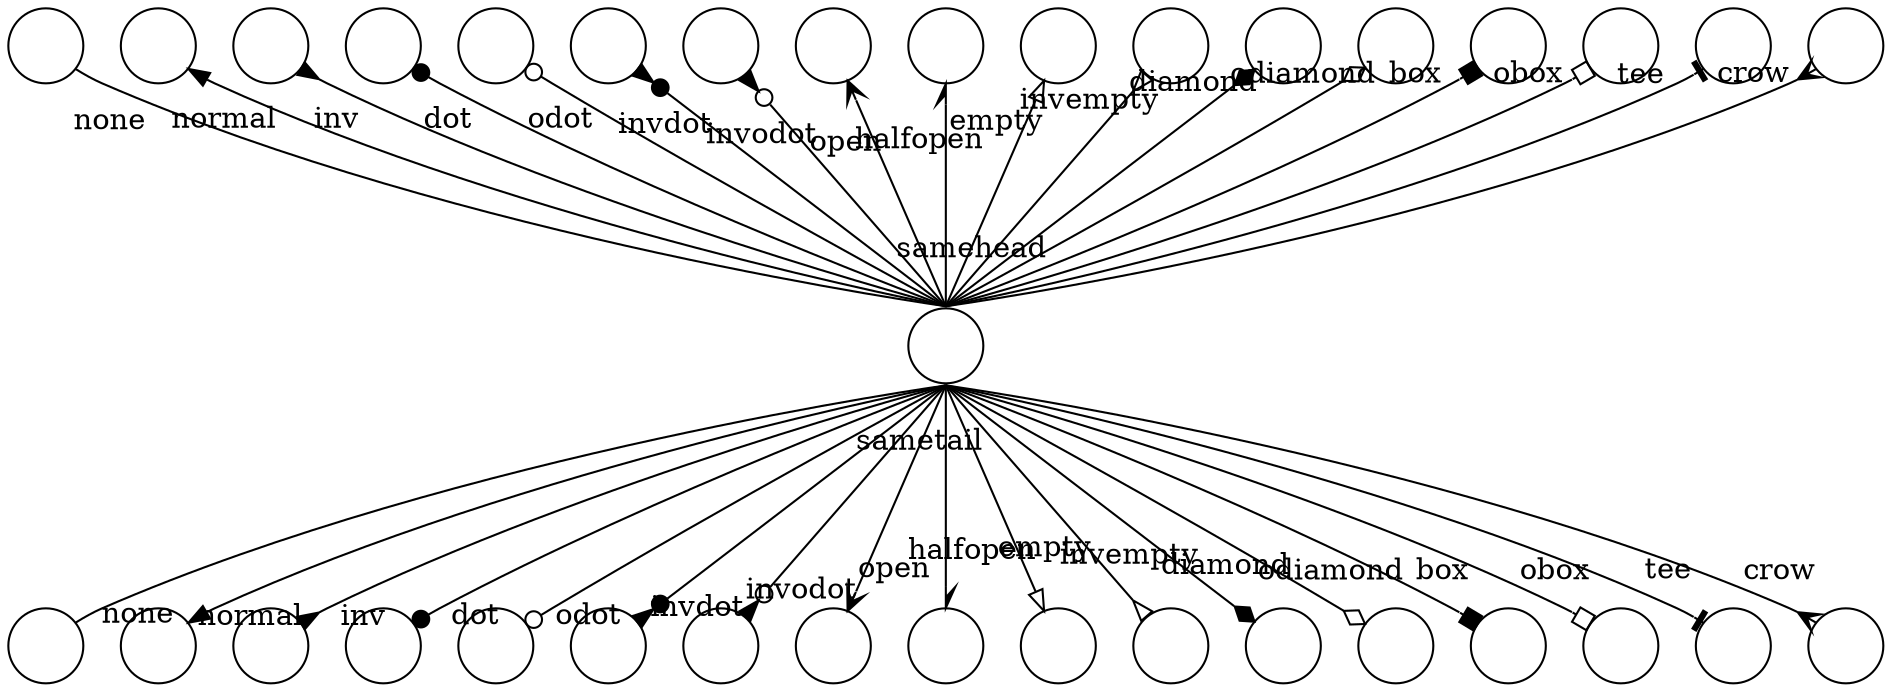 digraph G {
	graph [bb="0,0,900,324",
		overlap=false,
		ranksep=1.5,
		splines=true
	];
	node [label="",
		shape=circle,
		width=0.5
	];
	edge [labeldistance=3];
	{
		edge [dir=back,
			samearrowhead=1,
			samehead=ahead
		];
		a	[height=0.5,
			pos="18,306"];
		Z	[height=0.5,
			pos="450,162"];
		a -> Z	[arrowtail=none,
			dir=back,
			pos="32.629,294.99 36.507,292.43 40.79,289.9 45,288 214.77,211.31 450,180 450,180",
			samearrowhead=1,
			samehead=ahead,
			tail_lp="48.47,269.52",
			taillabel=none];
		b	[height=0.5,
			pos="72,306"];
		b -> Z	[arrowtail=normal,
			dir=back,
			pos="s,86.68,295.1 95.467,289.8 96.645,289.16 97.826,288.56 99,288 246.44,218 450,180 450,180",
			samearrowhead=1,
			samehead=ahead,
			tail_lp="103.4,270.19",
			taillabel=normal];
		c	[height=0.5,
			pos="126,306"];
		c -> Z	[arrowtail=inv,
			dir=back,
			pos="s,140.75,295.25 149.5,289.87 150.67,289.21 151.84,288.59 153,288 278.33,224.59 450,180 450,180",
			samearrowhead=1,
			samehead=ahead,
			tail_lp="157.28,270.21",
			taillabel=inv];
		d	[height=0.5,
			pos="180,306"];
		d -> Z	[arrowtail=dot,
			dir=back,
			pos="s,194.85,295.44 201.63,291.12 203.42,290.03 205.23,288.97 207,288 310.54,231.02 450,180 450,180",
			samearrowhead=1,
			samehead=ahead,
			tail_lp="210.96,270.13",
			taillabel=dot];
		e	[height=0.5,
			pos="234,306"];
		e -> Z	[arrowtail=odot,
			dir=back,
			pos="s,249.02,295.72 255.74,291.32 257.51,290.18 259.28,289.06 261,288 343.3,237.14 450,180 450,180",
			samearrowhead=1,
			samehead=ahead,
			tail_lp="264.82,270.22",
			taillabel=odot];
		f	[height=0.5,
			pos="288,306"];
		f -> Z	[arrowtail=invdot,
			dir=back,
			pos="s,302.38,294.82 316.69,283.69 363.22,247.49 450,180 450,180",
			samearrowhead=1,
			samehead=ahead,
			tail_lp="316.05,268.12",
			taillabel=invdot];
		g	[height=0.5,
			pos="342,306"];
		g -> Z	[arrowtail=invodot,
			dir=back,
			pos="s,353.97,292.03 365.74,278.3 397.54,241.2 450,180 450,180",
			samearrowhead=1,
			samehead=ahead,
			tail_lp="362.04,263.14",
			taillabel=invodot];
		h	[height=0.5,
			pos="396,306"];
		h -> Z	[arrowtail=open,
			dir=back,
			pos="s,403.17,289.27 407.11,280.08 422.92,243.19 450,180 450,180",
			samearrowhead=1,
			samehead=ahead,
			tail_lp="402.23,259.28",
			taillabel=open];
		i	[height=0.5,
			pos="450,306"];
		i -> Z	[arrowhead=inv,
			arrowtail=halfopen,
			dir=back,
			head_lp="462.68,207.19",
			headlabel=samehead,
			pos="s,450,287.95 450,277.71 450,240.56 450,180 450,180",
			samearrowhead=1,
			samehead=ahead,
			tail_lp="437.32,260.76",
			taillabel=halfopen];
		j	[height=0.5,
			pos="504,306"];
		j -> Z	[arrowtail=empty,
			dir=back,
			pos="s,496.83,289.27 492.89,280.08 477.08,243.19 450,180 450,180",
			samearrowhead=1,
			samehead=ahead,
			tail_lp="474.47,269.27",
			taillabel=empty];
		k	[height=0.5,
			pos="558,306"];
		k -> Z	[arrowtail=invempty,
			dir=back,
			pos="s,546.03,292.03 539.16,284.01 508.2,247.9 450,180 450,180",
			samearrowhead=1,
			samehead=ahead,
			tail_lp="518.71,279.64",
			taillabel=invempty];
		l	[height=0.5,
			pos="612,306"];
		l -> Z	[arrowtail=diamond,
			dir=back,
			pos="s,597.62,294.82 588.02,287.35 542.93,252.28 450,180 450,180",
			samearrowhead=1,
			samehead=ahead,
			tail_lp="568.38,288.13",
			taillabel=diamond];
		m	[height=0.5,
			pos="666,306"];
		m -> Z	[arrowtail=odiamond,
			dir=back,
			pos="s,650.98,295.72 640.86,289.16 640.23,288.77 639.61,288.38 639,288 556.7,237.14 450,180 450,180",
			samearrowhead=1,
			samehead=ahead,
			tail_lp="621.27,291.57",
			taillabel=odiamond];
		n	[height=0.5,
			pos="720,306"];
		n -> Z	[arrowtail=box,
			dir=back,
			pos="s,705.15,295.44 696.45,289.97 695.29,289.29 694.14,288.63 693,288 589.46,231.02 450,180 450,180",
			samearrowhead=1,
			samehead=ahead,
			tail_lp="675.38,291.69",
			taillabel=box];
		o	[height=0.5,
			pos="774,306"];
		o -> Z	[arrowtail=obox,
			dir=back,
			pos="s,759.25,295.25 750.5,289.87 749.33,289.21 748.16,288.59 747,288 621.67,224.59 450,180 450,180",
			samearrowhead=1,
			samehead=ahead,
			tail_lp="729.45,291.81",
			taillabel=obox];
		p	[height=0.5,
			pos="828,306"];
		p -> Z	[arrowtail=tee,
			dir=back,
			pos="s,813.32,295.1 808.82,292.25 806.25,290.7 803.61,289.24 801,288 653.56,218 450,180 450,180",
			samearrowhead=1,
			samehead=ahead,
			tail_lp="783.57,291.26",
			taillabel=tee];
		q	[height=0.5,
			pos="882,306"];
		q -> Z	[arrowtail=crow,
			dir=back,
			pos="s,867.37,294.99 858.56,289.74 857.37,289.12 856.18,288.53 855,288 685.23,211.31 450,180 450,180",
			samearrowhead=1,
			samehead=ahead,
			tail_lp="837.52,291.96",
			taillabel=crow];
	}
	{
		edge [dir=forward,
			samearrowtail=1,
			sametail=atail
		];
		Z;
		A	[height=0.5,
			pos="18,18"];
		Z -> A	[arrowhead=none,
			dir=forward,
			head_lp="62.328,33.249",
			headlabel=none,
			pos="450,144 450,144 214.77,112.69 45,36 40.79,34.098 36.507,31.568 32.629,29.007",
			samearrowtail=1,
			sametail=atail];
		B	[height=0.5,
			pos="72,18"];
		Z -> B	[arrowhead=normal,
			dir=forward,
			head_lp="116.51,32.102",
			headlabel=normal,
			pos="e,86.68,28.897 450,144 450,144 246.44,106 99,36 97.826,35.443 96.645,34.84 95.467,34.204",
			samearrowtail=1,
			sametail=atail];
		C	[height=0.5,
			pos="126,18"];
		Z -> C	[arrowhead=inv,
			dir=forward,
			head_lp="170.55,32.188",
			headlabel=inv,
			pos="e,140.75,28.752 450,144 450,144 278.33,99.409 153,36 151.84,35.413 150.67,34.786 149.5,34.131",
			samearrowtail=1,
			sametail=atail];
		D	[height=0.5,
			pos="180,18"];
		Z -> D	[arrowhead=dot,
			dir=forward,
			head_lp="224.6,32.487",
			headlabel=dot,
			pos="e,194.85,28.556 450,144 450,144 310.54,92.984 207,36 205.23,35.026 203.42,33.971 201.63,32.877",
			samearrowtail=1,
			sametail=atail];
		E	[height=0.5,
			pos="234,18"];
		Z -> E	[arrowhead=odot,
			dir=forward,
			head_lp="278.71,32.566",
			headlabel=odot,
			pos="e,249.02,28.277 450,144 450,144 343.3,86.863 261,36 259.28,34.937 257.51,33.819 255.74,32.682",
			samearrowtail=1,
			sametail=atail];
		F	[height=0.5,
			pos="288,18"];
		Z -> F	[arrowhead=invdot,
			dir=forward,
			head_lp="331.62,35.866",
			headlabel=invdot,
			pos="e,302.38,29.182 450,144 450,144 363.22,76.505 316.69,40.314",
			samearrowtail=1,
			sametail=atail];
		G	[height=0.5,
			pos="342,18"];
		Z -> G	[arrowhead=invodot,
			dir=forward,
			head_lp="381.29,44.358",
			headlabel=invodot,
			pos="e,353.97,31.966 450,144 450,144 397.54,82.798 365.74,45.702",
			samearrowtail=1,
			sametail=atail];
		H	[height=0.5,
			pos="396,18"];
		Z -> H	[arrowhead=open,
			dir=forward,
			head_lp="425.53,54.728",
			headlabel=open,
			pos="e,403.17,34.732 450,144 450,144 422.92,80.805 407.11,43.925",
			samearrowtail=1,
			sametail=atail];
		I	[height=0.5,
			pos="450,18"];
		Z -> I	[arrowhead=halfopen,
			arrowtail=inv,
			dir=forward,
			head_lp="462.68,63.242",
			headlabel=halfopen,
			pos="e,450,36.053 450,144 450,144 450,83.439 450,46.289",
			samearrowtail=1,
			sametail=atail,
			tail_lp="437.32,116.81",
			taillabel=sametail];
		J	[height=0.5,
			pos="504,18"];
		Z -> J	[arrowhead=empty,
			dir=forward,
			head_lp="497.77,64.717",
			headlabel=empty,
			pos="e,496.83,34.732 450,144 450,144 477.08,80.805 492.89,43.925",
			samearrowtail=1,
			sametail=atail];
		K	[height=0.5,
			pos="558,18"];
		Z -> K	[arrowhead=invempty,
			dir=forward,
			head_lp="537.96,60.86",
			headlabel=invempty,
			pos="e,546.03,31.966 450,144 450,144 508.2,76.095 539.16,39.986",
			samearrowtail=1,
			sametail=atail];
		L	[height=0.5,
			pos="612,18"];
		Z -> L	[arrowhead=diamond,
			dir=forward,
			head_lp="583.95,55.882",
			headlabel=diamond,
			pos="e,597.62,29.182 450,144 450,144 542.93,71.718 588.02,36.648",
			samearrowtail=1,
			sametail=atail];
		M	[height=0.5,
			pos="666,18"];
		Z -> M	[arrowhead=odiamond,
			dir=forward,
			head_lp="635.07,53.708",
			headlabel=odiamond,
			pos="e,650.98,28.277 450,144 450,144 556.7,86.863 639,36 639.61,35.621 640.23,35.234 640.86,34.842",
			samearrowtail=1,
			sametail=atail];
		N	[height=0.5,
			pos="720,18"];
		Z -> N	[arrowhead=box,
			dir=forward,
			head_lp="688.89,53.77",
			headlabel=box,
			pos="e,705.15,28.556 450,144 450,144 589.46,92.984 693,36 694.14,35.374 695.29,34.714 696.45,34.032",
			samearrowtail=1,
			sametail=atail];
		O	[height=0.5,
			pos="774,18"];
		Z -> O	[arrowhead=obox,
			dir=forward,
			head_lp="742.72,53.791",
			headlabel=obox,
			pos="e,759.25,28.752 450,144 450,144 621.67,99.409 747,36 748.16,35.413 749.33,34.786 750.5,34.131",
			samearrowtail=1,
			sametail=atail];
		P	[height=0.5,
			pos="828,18"];
		Z -> P	[arrowhead=tee,
			dir=forward,
			head_lp="797.14,54.157",
			headlabel=tee,
			pos="e,813.32,28.897 450,144 450,144 653.56,106 801,36 803.61,34.762 806.25,33.298 808.82,31.748",
			samearrowtail=1,
			sametail=atail];
		Q	[height=0.5,
			pos="882,18"];
		Z -> Q	[arrowhead=crow,
			dir=forward,
			head_lp="850.51,53.819",
			headlabel=crow,
			pos="e,867.37,29.007 450,144 450,144 685.23,112.69 855,36 856.18,35.465 857.37,34.881 858.56,34.259",
			samearrowtail=1,
			sametail=atail];
	}
}
